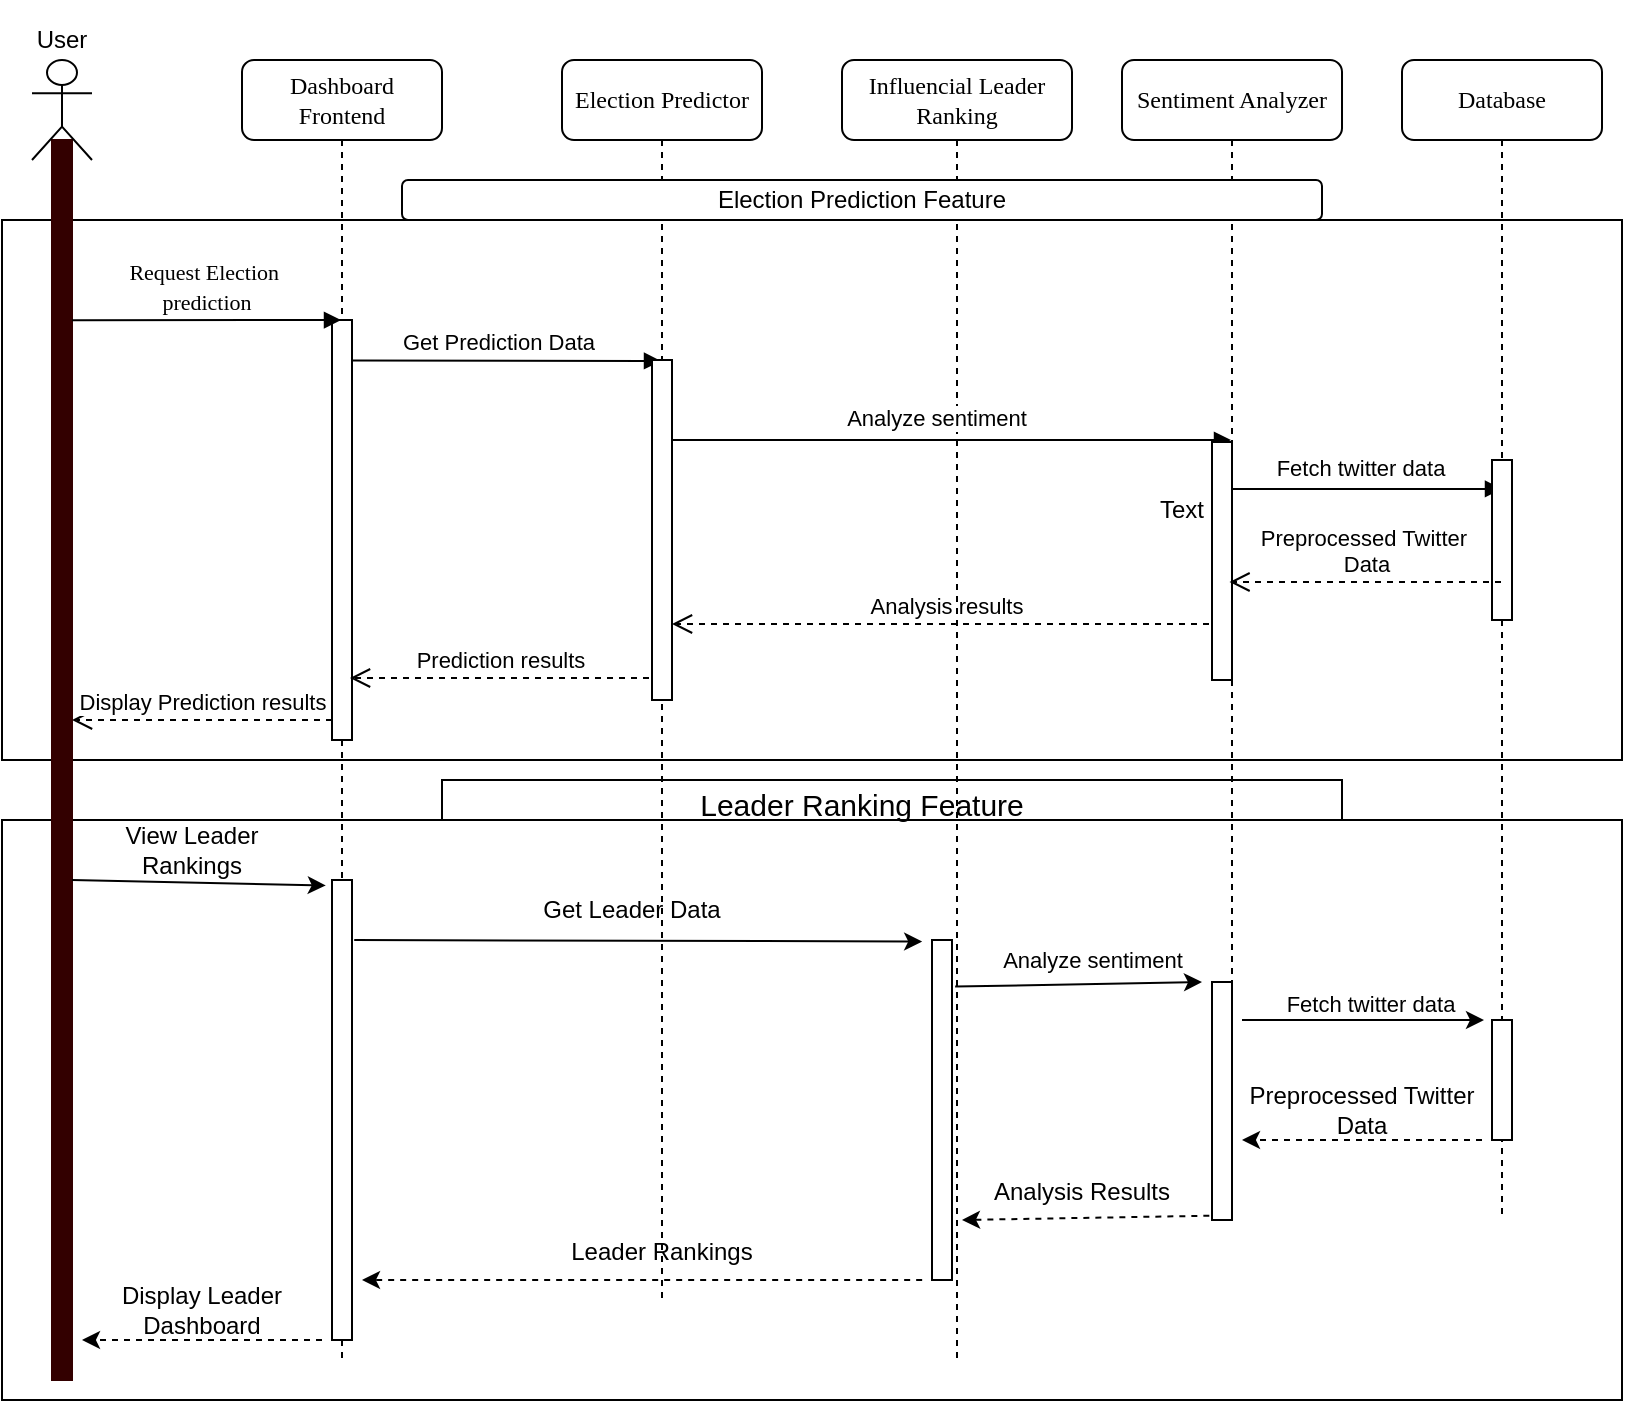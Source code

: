 <mxfile version="26.0.16">
  <diagram name="Page-1" id="13e1069c-82ec-6db2-03f1-153e76fe0fe0">
    <mxGraphModel dx="875" dy="464" grid="1" gridSize="10" guides="1" tooltips="1" connect="1" arrows="1" fold="1" page="1" pageScale="1" pageWidth="1100" pageHeight="850" background="none" math="0" shadow="0">
      <root>
        <mxCell id="0" />
        <mxCell id="1" parent="0" />
        <mxCell id="DeN2W0c6b7ttzFlrFT-b-35" value="" style="rounded=0;whiteSpace=wrap;html=1;" parent="1" vertex="1">
          <mxGeometry x="340" y="440" width="450" height="30" as="geometry" />
        </mxCell>
        <mxCell id="DeN2W0c6b7ttzFlrFT-b-1" value="" style="rounded=0;whiteSpace=wrap;html=1;" parent="1" vertex="1">
          <mxGeometry x="120" y="460" width="810" height="290" as="geometry" />
        </mxCell>
        <mxCell id="nyvfgyv0EE6rI1_TE3yi-9" value="" style="rounded=0;whiteSpace=wrap;html=1;" parent="1" vertex="1">
          <mxGeometry x="120" y="160" width="810" height="270" as="geometry" />
        </mxCell>
        <mxCell id="7baba1c4bc27f4b0-2" value="Dashboard Frontend" style="shape=umlLifeline;perimeter=lifelinePerimeter;whiteSpace=wrap;html=1;container=1;collapsible=0;recursiveResize=0;outlineConnect=0;rounded=1;shadow=0;comic=0;labelBackgroundColor=none;strokeWidth=1;fontFamily=Verdana;fontSize=12;align=center;" parent="1" vertex="1">
          <mxGeometry x="240" y="80" width="100" height="650" as="geometry" />
        </mxCell>
        <mxCell id="7baba1c4bc27f4b0-10" value="" style="html=1;points=[];perimeter=orthogonalPerimeter;rounded=0;shadow=0;comic=0;labelBackgroundColor=none;strokeWidth=1;fontFamily=Verdana;fontSize=12;align=center;" parent="7baba1c4bc27f4b0-2" vertex="1">
          <mxGeometry x="45" y="130" width="10" height="210" as="geometry" />
        </mxCell>
        <mxCell id="nyvfgyv0EE6rI1_TE3yi-17" value="" style="html=1;verticalAlign=bottom;endArrow=block;labelBackgroundColor=none;fontFamily=Verdana;fontSize=12;edgeStyle=elbowEdgeStyle;elbow=vertical;" parent="7baba1c4bc27f4b0-2" target="7baba1c4bc27f4b0-3" edge="1">
          <mxGeometry relative="1" as="geometry">
            <mxPoint x="55" y="150.28" as="sourcePoint" />
            <mxPoint x="190" y="150.14" as="targetPoint" />
          </mxGeometry>
        </mxCell>
        <mxCell id="nyvfgyv0EE6rI1_TE3yi-18" value="&lt;font style=&quot;font-size: 11px;&quot;&gt;Get Prediction Data&lt;/font&gt;" style="edgeLabel;html=1;align=center;verticalAlign=middle;resizable=0;points=[];" parent="nyvfgyv0EE6rI1_TE3yi-17" vertex="1" connectable="0">
          <mxGeometry x="-0.049" y="3" relative="1" as="geometry">
            <mxPoint x="-1" y="-7" as="offset" />
          </mxGeometry>
        </mxCell>
        <mxCell id="nyvfgyv0EE6rI1_TE3yi-34" value="Display Prediction results" style="html=1;verticalAlign=bottom;endArrow=open;dashed=1;endSize=8;curved=0;rounded=0;" parent="7baba1c4bc27f4b0-2" edge="1">
          <mxGeometry relative="1" as="geometry">
            <mxPoint x="45" y="330" as="sourcePoint" />
            <mxPoint x="-85" y="330" as="targetPoint" />
          </mxGeometry>
        </mxCell>
        <mxCell id="DeN2W0c6b7ttzFlrFT-b-2" value="" style="html=1;points=[];perimeter=orthogonalPerimeter;rounded=0;shadow=0;comic=0;labelBackgroundColor=none;strokeWidth=1;fontFamily=Verdana;fontSize=12;align=center;" parent="7baba1c4bc27f4b0-2" vertex="1">
          <mxGeometry x="45" y="410" width="10" height="230" as="geometry" />
        </mxCell>
        <mxCell id="DeN2W0c6b7ttzFlrFT-b-12" value="" style="endArrow=classic;html=1;rounded=0;exitX=0.568;exitY=0.793;exitDx=0;exitDy=0;exitPerimeter=0;dashed=1;" parent="7baba1c4bc27f4b0-2" source="DeN2W0c6b7ttzFlrFT-b-1" edge="1">
          <mxGeometry width="50" height="50" relative="1" as="geometry">
            <mxPoint x="10" y="660" as="sourcePoint" />
            <mxPoint x="60" y="610" as="targetPoint" />
          </mxGeometry>
        </mxCell>
        <mxCell id="7baba1c4bc27f4b0-3" value="Election Predictor" style="shape=umlLifeline;perimeter=lifelinePerimeter;whiteSpace=wrap;html=1;container=1;collapsible=0;recursiveResize=0;outlineConnect=0;rounded=1;shadow=0;comic=0;labelBackgroundColor=none;strokeWidth=1;fontFamily=Verdana;fontSize=12;align=center;" parent="1" vertex="1">
          <mxGeometry x="400" y="80" width="100" height="620" as="geometry" />
        </mxCell>
        <mxCell id="7baba1c4bc27f4b0-13" value="" style="html=1;points=[];perimeter=orthogonalPerimeter;rounded=0;shadow=0;comic=0;labelBackgroundColor=none;strokeWidth=1;fontFamily=Verdana;fontSize=12;align=center;" parent="7baba1c4bc27f4b0-3" vertex="1">
          <mxGeometry x="45" y="150" width="10" height="170" as="geometry" />
        </mxCell>
        <mxCell id="nyvfgyv0EE6rI1_TE3yi-29" value="Analysis results" style="html=1;verticalAlign=bottom;endArrow=open;dashed=1;endSize=8;curved=0;rounded=0;" parent="7baba1c4bc27f4b0-3" edge="1">
          <mxGeometry relative="1" as="geometry">
            <mxPoint x="329.5" y="282.0" as="sourcePoint" />
            <mxPoint x="55" y="282" as="targetPoint" />
          </mxGeometry>
        </mxCell>
        <mxCell id="DeN2W0c6b7ttzFlrFT-b-10" value="" style="endArrow=classic;html=1;rounded=0;entryX=0.568;entryY=0.345;entryDx=0;entryDy=0;entryPerimeter=0;exitX=1.111;exitY=0.315;exitDx=0;exitDy=0;exitPerimeter=0;" parent="7baba1c4bc27f4b0-3" edge="1">
          <mxGeometry width="50" height="50" relative="1" as="geometry">
            <mxPoint x="-103.89" y="440" as="sourcePoint" />
            <mxPoint x="180.08" y="440.75" as="targetPoint" />
          </mxGeometry>
        </mxCell>
        <mxCell id="7baba1c4bc27f4b0-4" value="Influencial Leader Ranking" style="shape=umlLifeline;perimeter=lifelinePerimeter;whiteSpace=wrap;html=1;container=1;collapsible=0;recursiveResize=0;outlineConnect=0;rounded=1;shadow=0;comic=0;labelBackgroundColor=none;strokeWidth=1;fontFamily=Verdana;fontSize=12;align=center;" parent="1" vertex="1">
          <mxGeometry x="540" y="80" width="115" height="650" as="geometry" />
        </mxCell>
        <mxCell id="nyvfgyv0EE6rI1_TE3yi-20" value="" style="html=1;verticalAlign=bottom;endArrow=block;labelBackgroundColor=none;fontFamily=Verdana;fontSize=12;edgeStyle=elbowEdgeStyle;elbow=vertical;" parent="7baba1c4bc27f4b0-4" target="7baba1c4bc27f4b0-5" edge="1">
          <mxGeometry relative="1" as="geometry">
            <mxPoint x="-85" y="190" as="sourcePoint" />
            <mxPoint x="70" y="169.43" as="targetPoint" />
            <Array as="points">
              <mxPoint x="-40" y="190" />
            </Array>
          </mxGeometry>
        </mxCell>
        <mxCell id="nyvfgyv0EE6rI1_TE3yi-21" value="&lt;font style=&quot;font-size: 11px;&quot;&gt;Analyze sentiment&lt;/font&gt;" style="edgeLabel;html=1;align=center;verticalAlign=middle;resizable=0;points=[];" parent="nyvfgyv0EE6rI1_TE3yi-20" vertex="1" connectable="0">
          <mxGeometry x="-0.049" y="3" relative="1" as="geometry">
            <mxPoint x="-1" y="-8" as="offset" />
          </mxGeometry>
        </mxCell>
        <mxCell id="DeN2W0c6b7ttzFlrFT-b-8" value="" style="html=1;points=[];perimeter=orthogonalPerimeter;rounded=0;shadow=0;comic=0;labelBackgroundColor=none;strokeWidth=1;fontFamily=Verdana;fontSize=12;align=center;" parent="7baba1c4bc27f4b0-4" vertex="1">
          <mxGeometry x="45" y="440" width="10" height="170" as="geometry" />
        </mxCell>
        <mxCell id="DeN2W0c6b7ttzFlrFT-b-18" value="" style="endArrow=classic;html=1;rounded=0;exitX=1.156;exitY=0.137;exitDx=0;exitDy=0;exitPerimeter=0;" parent="7baba1c4bc27f4b0-4" source="DeN2W0c6b7ttzFlrFT-b-8" edge="1">
          <mxGeometry width="50" height="50" relative="1" as="geometry">
            <mxPoint x="55" y="470" as="sourcePoint" />
            <mxPoint x="180" y="461" as="targetPoint" />
          </mxGeometry>
        </mxCell>
        <mxCell id="DeN2W0c6b7ttzFlrFT-b-19" value="" style="endArrow=classic;html=1;rounded=0;exitX=-0.133;exitY=0.982;exitDx=0;exitDy=0;exitPerimeter=0;dashed=1;" parent="7baba1c4bc27f4b0-4" source="DeN2W0c6b7ttzFlrFT-b-13" edge="1">
          <mxGeometry width="50" height="50" relative="1" as="geometry">
            <mxPoint x="10" y="630" as="sourcePoint" />
            <mxPoint x="60" y="580" as="targetPoint" />
          </mxGeometry>
        </mxCell>
        <mxCell id="DeN2W0c6b7ttzFlrFT-b-33" value="&lt;font style=&quot;font-size: 15px;&quot;&gt;Leader Ranking Feature&lt;/font&gt;" style="text;html=1;align=center;verticalAlign=middle;whiteSpace=wrap;rounded=0;" parent="7baba1c4bc27f4b0-4" vertex="1">
          <mxGeometry x="-95" y="357" width="210" height="30" as="geometry" />
        </mxCell>
        <mxCell id="7baba1c4bc27f4b0-5" value="Sentiment Analyzer" style="shape=umlLifeline;perimeter=lifelinePerimeter;whiteSpace=wrap;html=1;container=1;collapsible=0;recursiveResize=0;outlineConnect=0;rounded=1;shadow=0;comic=0;labelBackgroundColor=none;strokeWidth=1;fontFamily=Verdana;fontSize=12;align=center;" parent="1" vertex="1">
          <mxGeometry x="680" y="80" width="110.004" height="580" as="geometry" />
        </mxCell>
        <mxCell id="7baba1c4bc27f4b0-19" value="" style="html=1;points=[];perimeter=orthogonalPerimeter;rounded=0;shadow=0;comic=0;labelBackgroundColor=none;strokeWidth=1;fontFamily=Verdana;fontSize=12;align=center;" parent="7baba1c4bc27f4b0-5" vertex="1">
          <mxGeometry x="45" y="191" width="10" height="119" as="geometry" />
        </mxCell>
        <mxCell id="DeN2W0c6b7ttzFlrFT-b-13" value="" style="html=1;points=[];perimeter=orthogonalPerimeter;rounded=0;shadow=0;comic=0;labelBackgroundColor=none;strokeWidth=1;fontFamily=Verdana;fontSize=12;align=center;" parent="7baba1c4bc27f4b0-5" vertex="1">
          <mxGeometry x="45" y="461" width="10" height="119" as="geometry" />
        </mxCell>
        <mxCell id="DeN2W0c6b7ttzFlrFT-b-14" value="" style="endArrow=classic;html=1;rounded=0;" parent="7baba1c4bc27f4b0-5" edge="1">
          <mxGeometry width="50" height="50" relative="1" as="geometry">
            <mxPoint x="60" y="480" as="sourcePoint" />
            <mxPoint x="181" y="480" as="targetPoint" />
            <Array as="points" />
          </mxGeometry>
        </mxCell>
        <mxCell id="DeN2W0c6b7ttzFlrFT-b-16" value="" style="endArrow=classic;html=1;rounded=0;dashed=1;" parent="7baba1c4bc27f4b0-5" edge="1">
          <mxGeometry width="50" height="50" relative="1" as="geometry">
            <mxPoint x="180" y="540" as="sourcePoint" />
            <mxPoint x="60" y="540" as="targetPoint" />
          </mxGeometry>
        </mxCell>
        <mxCell id="7baba1c4bc27f4b0-6" value="Database" style="shape=umlLifeline;perimeter=lifelinePerimeter;whiteSpace=wrap;html=1;container=1;collapsible=0;recursiveResize=0;outlineConnect=0;rounded=1;shadow=0;comic=0;labelBackgroundColor=none;strokeWidth=1;fontFamily=Verdana;fontSize=12;align=center;" parent="1" vertex="1">
          <mxGeometry x="820" y="80" width="100" height="580" as="geometry" />
        </mxCell>
        <mxCell id="nyvfgyv0EE6rI1_TE3yi-30" value="" style="html=1;verticalAlign=bottom;endArrow=block;labelBackgroundColor=none;fontFamily=Verdana;fontSize=12;edgeStyle=elbowEdgeStyle;elbow=vertical;" parent="7baba1c4bc27f4b0-6" edge="1">
          <mxGeometry relative="1" as="geometry">
            <mxPoint x="-85" y="214.47" as="sourcePoint" />
            <mxPoint x="50" y="214" as="targetPoint" />
            <Array as="points">
              <mxPoint x="-40" y="214.47" />
            </Array>
          </mxGeometry>
        </mxCell>
        <mxCell id="nyvfgyv0EE6rI1_TE3yi-31" value="&lt;font style=&quot;font-size: 11px;&quot;&gt;Fetch twitter data&lt;/font&gt;" style="edgeLabel;html=1;align=center;verticalAlign=middle;resizable=0;points=[];" parent="nyvfgyv0EE6rI1_TE3yi-30" vertex="1" connectable="0">
          <mxGeometry x="-0.049" y="3" relative="1" as="geometry">
            <mxPoint x="-1" y="-8" as="offset" />
          </mxGeometry>
        </mxCell>
        <mxCell id="nyvfgyv0EE6rI1_TE3yi-39" value="" style="rounded=0;whiteSpace=wrap;html=1;" parent="7baba1c4bc27f4b0-6" vertex="1">
          <mxGeometry x="45" y="200" width="10" height="80" as="geometry" />
        </mxCell>
        <mxCell id="7baba1c4bc27f4b0-28" value="" style="html=1;points=[];perimeter=orthogonalPerimeter;rounded=0;shadow=0;comic=0;labelBackgroundColor=none;strokeWidth=1;fontFamily=Verdana;fontSize=12;align=center;" parent="7baba1c4bc27f4b0-6" vertex="1">
          <mxGeometry x="45" y="480" width="10" height="60" as="geometry" />
        </mxCell>
        <mxCell id="7baba1c4bc27f4b0-9" value="" style="html=1;points=[];perimeter=orthogonalPerimeter;rounded=0;shadow=0;comic=0;labelBackgroundColor=none;strokeWidth=1;fontFamily=Verdana;fontSize=12;align=center;strokeColor=#330000;fillColor=#330000;" parent="1" vertex="1">
          <mxGeometry x="145" y="120" width="10" height="620" as="geometry" />
        </mxCell>
        <mxCell id="nyvfgyv0EE6rI1_TE3yi-1" value="" style="shape=umlActor;verticalLabelPosition=bottom;verticalAlign=top;html=1;outlineConnect=0;" parent="1" vertex="1">
          <mxGeometry x="135" y="80" width="30" height="50" as="geometry" />
        </mxCell>
        <mxCell id="nyvfgyv0EE6rI1_TE3yi-11" value="Election Prediction Feature" style="rounded=1;whiteSpace=wrap;html=1;" parent="1" vertex="1">
          <mxGeometry x="320" y="140" width="460" height="20" as="geometry" />
        </mxCell>
        <mxCell id="nyvfgyv0EE6rI1_TE3yi-14" value="&lt;font style=&quot;font-size: 11px;&quot;&gt;Request Election&amp;nbsp;&lt;/font&gt;&lt;div&gt;&lt;font style=&quot;font-size: 11px;&quot;&gt;prediction&lt;/font&gt;&lt;/div&gt;" style="html=1;verticalAlign=bottom;endArrow=block;labelBackgroundColor=none;fontFamily=Verdana;fontSize=12;edgeStyle=elbowEdgeStyle;elbow=vertical;" parent="1" target="7baba1c4bc27f4b0-2" edge="1">
          <mxGeometry relative="1" as="geometry">
            <mxPoint x="155" y="210.14" as="sourcePoint" />
            <mxPoint x="425" y="210.14" as="targetPoint" />
          </mxGeometry>
        </mxCell>
        <mxCell id="nyvfgyv0EE6rI1_TE3yi-32" value="Preprocessed Twitter&amp;nbsp;&lt;div&gt;Data&lt;/div&gt;" style="html=1;verticalAlign=bottom;endArrow=open;dashed=1;endSize=8;curved=0;rounded=0;" parent="1" source="7baba1c4bc27f4b0-6" edge="1">
          <mxGeometry relative="1" as="geometry">
            <mxPoint x="871" y="341" as="sourcePoint" />
            <mxPoint x="733.75" y="341" as="targetPoint" />
          </mxGeometry>
        </mxCell>
        <mxCell id="nyvfgyv0EE6rI1_TE3yi-33" value="Prediction results" style="html=1;verticalAlign=bottom;endArrow=open;dashed=1;endSize=8;curved=0;rounded=0;" parent="1" edge="1">
          <mxGeometry relative="1" as="geometry">
            <mxPoint x="443.5" y="389" as="sourcePoint" />
            <mxPoint x="294" y="389" as="targetPoint" />
          </mxGeometry>
        </mxCell>
        <mxCell id="DeN2W0c6b7ttzFlrFT-b-6" value="" style="endArrow=classic;html=1;rounded=0;exitX=0;exitY=1;exitDx=0;exitDy=0;entryX=-0.311;entryY=0.012;entryDx=0;entryDy=0;entryPerimeter=0;" parent="1" source="DeN2W0c6b7ttzFlrFT-b-7" target="DeN2W0c6b7ttzFlrFT-b-2" edge="1">
          <mxGeometry width="50" height="50" relative="1" as="geometry">
            <mxPoint x="160" y="500" as="sourcePoint" />
            <mxPoint x="280" y="500" as="targetPoint" />
          </mxGeometry>
        </mxCell>
        <mxCell id="DeN2W0c6b7ttzFlrFT-b-7" value="View Leader Rankings" style="text;html=1;align=center;verticalAlign=middle;whiteSpace=wrap;rounded=0;" parent="1" vertex="1">
          <mxGeometry x="155" y="460" width="120" height="30" as="geometry" />
        </mxCell>
        <mxCell id="DeN2W0c6b7ttzFlrFT-b-20" value="" style="endArrow=classic;html=1;rounded=0;dashed=1;" parent="1" edge="1">
          <mxGeometry width="50" height="50" relative="1" as="geometry">
            <mxPoint x="280" y="720" as="sourcePoint" />
            <mxPoint x="160" y="720" as="targetPoint" />
          </mxGeometry>
        </mxCell>
        <mxCell id="DeN2W0c6b7ttzFlrFT-b-21" value="Display Leader Dashboard" style="text;html=1;align=center;verticalAlign=middle;whiteSpace=wrap;rounded=0;" parent="1" vertex="1">
          <mxGeometry x="160" y="690" width="120" height="30" as="geometry" />
        </mxCell>
        <mxCell id="DeN2W0c6b7ttzFlrFT-b-25" value="Get Leader Data" style="text;html=1;align=center;verticalAlign=middle;whiteSpace=wrap;rounded=0;" parent="1" vertex="1">
          <mxGeometry x="310" y="490" width="250" height="30" as="geometry" />
        </mxCell>
        <mxCell id="DeN2W0c6b7ttzFlrFT-b-26" value="Leader Rankings" style="text;html=1;align=center;verticalAlign=middle;whiteSpace=wrap;rounded=0;" parent="1" vertex="1">
          <mxGeometry x="325" y="661" width="250" height="30" as="geometry" />
        </mxCell>
        <mxCell id="DeN2W0c6b7ttzFlrFT-b-27" value="&lt;font style=&quot;font-size: 11px;&quot;&gt;Fetch twitter data&lt;/font&gt;" style="edgeLabel;html=1;align=center;verticalAlign=middle;resizable=0;points=[];" parent="1" vertex="1" connectable="0">
          <mxGeometry x="790.004" y="543" as="geometry">
            <mxPoint x="14" y="9" as="offset" />
          </mxGeometry>
        </mxCell>
        <mxCell id="DeN2W0c6b7ttzFlrFT-b-28" value="Preprocessed Twitter Data" style="text;html=1;align=center;verticalAlign=middle;whiteSpace=wrap;rounded=0;" parent="1" vertex="1">
          <mxGeometry x="740" y="590" width="120" height="30" as="geometry" />
        </mxCell>
        <mxCell id="DeN2W0c6b7ttzFlrFT-b-29" value="&lt;font style=&quot;font-size: 11px;&quot;&gt;Analyze sentiment&lt;/font&gt;" style="edgeLabel;html=1;align=center;verticalAlign=middle;resizable=0;points=[];" parent="1" vertex="1" connectable="0">
          <mxGeometry x="660.003" y="530" as="geometry">
            <mxPoint x="5" as="offset" />
          </mxGeometry>
        </mxCell>
        <mxCell id="DeN2W0c6b7ttzFlrFT-b-31" value="Analysis Results" style="text;html=1;align=center;verticalAlign=middle;whiteSpace=wrap;rounded=0;" parent="1" vertex="1">
          <mxGeometry x="600" y="631" width="120" height="30" as="geometry" />
        </mxCell>
        <mxCell id="DeN2W0c6b7ttzFlrFT-b-37" value="Text" style="text;html=1;align=center;verticalAlign=middle;whiteSpace=wrap;rounded=0;" parent="1" vertex="1">
          <mxGeometry x="680" y="290" width="60" height="30" as="geometry" />
        </mxCell>
        <mxCell id="DeN2W0c6b7ttzFlrFT-b-38" value="User" style="text;html=1;align=center;verticalAlign=middle;whiteSpace=wrap;rounded=0;" parent="1" vertex="1">
          <mxGeometry x="120" y="50" width="60" height="40" as="geometry" />
        </mxCell>
      </root>
    </mxGraphModel>
  </diagram>
</mxfile>
